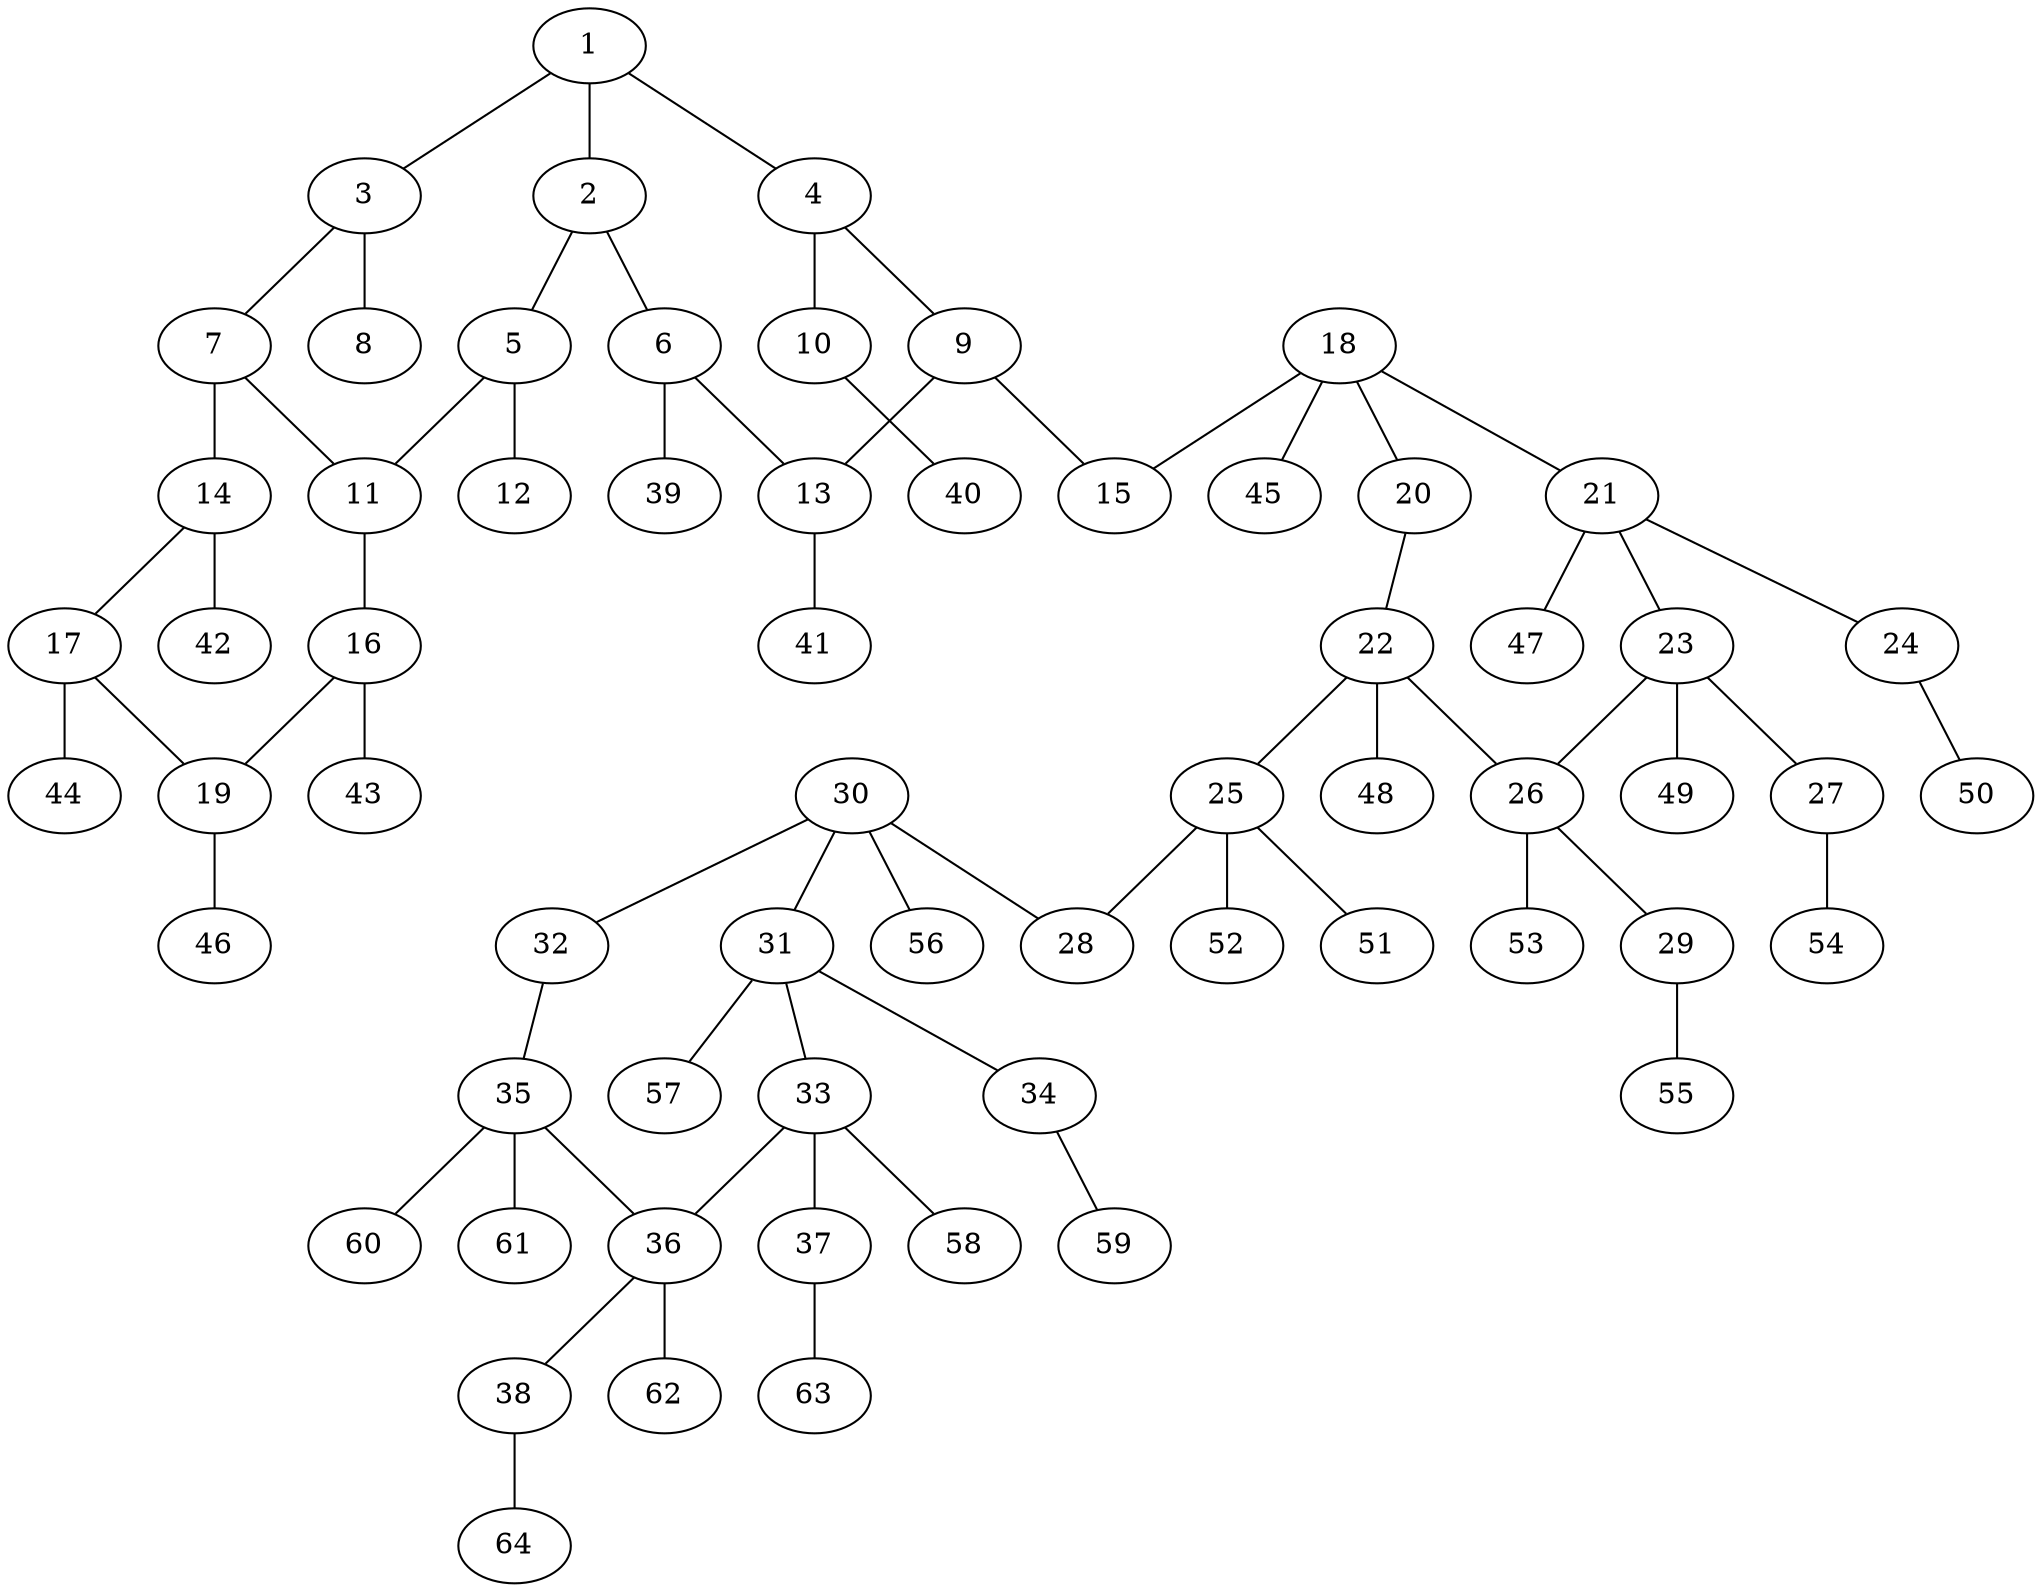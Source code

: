 graph molecule_2173 {
	1	 [chem=C];
	2	 [chem=C];
	1 -- 2	 [valence=1];
	3	 [chem=C];
	1 -- 3	 [valence=1];
	4	 [chem=C];
	1 -- 4	 [valence=2];
	5	 [chem=C];
	2 -- 5	 [valence=1];
	6	 [chem=C];
	2 -- 6	 [valence=2];
	7	 [chem=C];
	3 -- 7	 [valence=1];
	8	 [chem=O];
	3 -- 8	 [valence=2];
	9	 [chem=C];
	4 -- 9	 [valence=1];
	10	 [chem=O];
	4 -- 10	 [valence=1];
	11	 [chem=C];
	5 -- 11	 [valence=1];
	12	 [chem=O];
	5 -- 12	 [valence=2];
	13	 [chem=C];
	6 -- 13	 [valence=1];
	39	 [chem=H];
	6 -- 39	 [valence=1];
	7 -- 11	 [valence=2];
	14	 [chem=C];
	7 -- 14	 [valence=1];
	9 -- 13	 [valence=2];
	15	 [chem=O];
	9 -- 15	 [valence=1];
	40	 [chem=H];
	10 -- 40	 [valence=1];
	16	 [chem=C];
	11 -- 16	 [valence=1];
	41	 [chem=H];
	13 -- 41	 [valence=1];
	17	 [chem=C];
	14 -- 17	 [valence=2];
	42	 [chem=H];
	14 -- 42	 [valence=1];
	19	 [chem=C];
	16 -- 19	 [valence=2];
	43	 [chem=H];
	16 -- 43	 [valence=1];
	17 -- 19	 [valence=1];
	44	 [chem=H];
	17 -- 44	 [valence=1];
	18	 [chem=C];
	18 -- 15	 [valence=1];
	20	 [chem=O];
	18 -- 20	 [valence=1];
	21	 [chem=C];
	18 -- 21	 [valence=1];
	45	 [chem=H];
	18 -- 45	 [valence=1];
	46	 [chem=H];
	19 -- 46	 [valence=1];
	22	 [chem=C];
	20 -- 22	 [valence=1];
	23	 [chem=C];
	21 -- 23	 [valence=1];
	24	 [chem=O];
	21 -- 24	 [valence=1];
	47	 [chem=H];
	21 -- 47	 [valence=1];
	25	 [chem=C];
	22 -- 25	 [valence=1];
	26	 [chem=C];
	22 -- 26	 [valence=1];
	48	 [chem=H];
	22 -- 48	 [valence=1];
	23 -- 26	 [valence=1];
	27	 [chem=O];
	23 -- 27	 [valence=1];
	49	 [chem=H];
	23 -- 49	 [valence=1];
	50	 [chem=H];
	24 -- 50	 [valence=1];
	28	 [chem=O];
	25 -- 28	 [valence=1];
	51	 [chem=H];
	25 -- 51	 [valence=1];
	52	 [chem=H];
	25 -- 52	 [valence=1];
	29	 [chem=O];
	26 -- 29	 [valence=1];
	53	 [chem=H];
	26 -- 53	 [valence=1];
	54	 [chem=H];
	27 -- 54	 [valence=1];
	55	 [chem=H];
	29 -- 55	 [valence=1];
	30	 [chem=C];
	30 -- 28	 [valence=1];
	31	 [chem=C];
	30 -- 31	 [valence=1];
	32	 [chem=O];
	30 -- 32	 [valence=1];
	56	 [chem=H];
	30 -- 56	 [valence=1];
	33	 [chem=C];
	31 -- 33	 [valence=1];
	34	 [chem=O];
	31 -- 34	 [valence=1];
	57	 [chem=H];
	31 -- 57	 [valence=1];
	35	 [chem=C];
	32 -- 35	 [valence=1];
	36	 [chem=C];
	33 -- 36	 [valence=1];
	37	 [chem=O];
	33 -- 37	 [valence=1];
	58	 [chem=H];
	33 -- 58	 [valence=1];
	59	 [chem=H];
	34 -- 59	 [valence=1];
	35 -- 36	 [valence=1];
	60	 [chem=H];
	35 -- 60	 [valence=1];
	61	 [chem=H];
	35 -- 61	 [valence=1];
	38	 [chem=O];
	36 -- 38	 [valence=1];
	62	 [chem=H];
	36 -- 62	 [valence=1];
	63	 [chem=H];
	37 -- 63	 [valence=1];
	64	 [chem=H];
	38 -- 64	 [valence=1];
}
